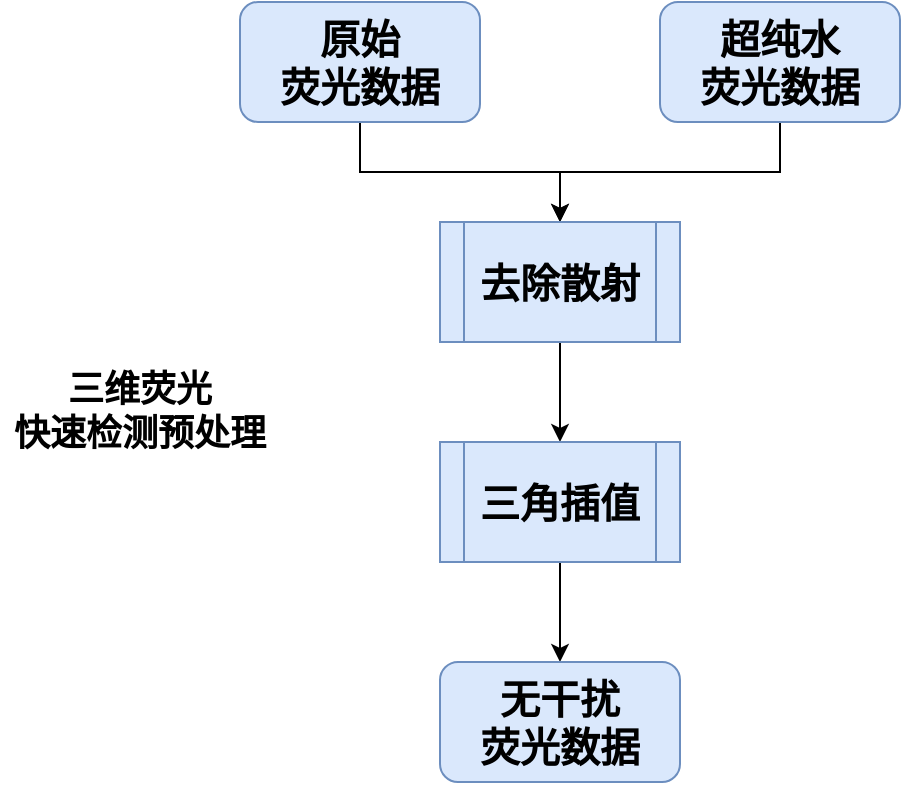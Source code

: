 <mxfile version="14.5.4" type="github">
  <diagram id="1-btSKzoEJkCLD6Q1Yo5" name="Page-1">
    <mxGraphModel dx="868" dy="450" grid="1" gridSize="10" guides="1" tooltips="1" connect="1" arrows="1" fold="1" page="1" pageScale="1" pageWidth="827" pageHeight="1169" math="0" shadow="0">
      <root>
        <mxCell id="0" />
        <mxCell id="1" parent="0" />
        <mxCell id="FXfrInpH9SstkM4S5mW5-1" value="&lt;font style=&quot;font-size: 18px&quot;&gt;&lt;b&gt;三维荧光 &lt;br&gt;快速检测预处理&lt;/b&gt;&lt;/font&gt;" style="text;html=1;strokeColor=none;fillColor=none;align=center;verticalAlign=middle;whiteSpace=wrap;rounded=0;" vertex="1" parent="1">
          <mxGeometry x="240" y="270" width="140" height="50" as="geometry" />
        </mxCell>
        <mxCell id="FXfrInpH9SstkM4S5mW5-7" style="edgeStyle=orthogonalEdgeStyle;rounded=0;orthogonalLoop=1;jettySize=auto;html=1;exitX=0.5;exitY=1;exitDx=0;exitDy=0;" edge="1" parent="1" source="FXfrInpH9SstkM4S5mW5-2" target="FXfrInpH9SstkM4S5mW5-4">
          <mxGeometry relative="1" as="geometry" />
        </mxCell>
        <mxCell id="FXfrInpH9SstkM4S5mW5-2" value="&lt;font style=&quot;font-size: 20px&quot;&gt;&lt;b&gt;原始&lt;br&gt;荧光数据&lt;/b&gt;&lt;/font&gt;" style="rounded=1;whiteSpace=wrap;html=1;fontSize=20;fillColor=#dae8fc;strokeColor=#6c8ebf;" vertex="1" parent="1">
          <mxGeometry x="360" y="90" width="120" height="60" as="geometry" />
        </mxCell>
        <mxCell id="FXfrInpH9SstkM4S5mW5-8" style="edgeStyle=orthogonalEdgeStyle;rounded=0;orthogonalLoop=1;jettySize=auto;html=1;exitX=0.5;exitY=1;exitDx=0;exitDy=0;entryX=0.5;entryY=0;entryDx=0;entryDy=0;" edge="1" parent="1" source="FXfrInpH9SstkM4S5mW5-3" target="FXfrInpH9SstkM4S5mW5-4">
          <mxGeometry relative="1" as="geometry" />
        </mxCell>
        <mxCell id="FXfrInpH9SstkM4S5mW5-3" value="&lt;font style=&quot;font-size: 20px&quot;&gt;&lt;b&gt;超纯水&lt;br&gt;荧光数据&lt;/b&gt;&lt;/font&gt;" style="rounded=1;whiteSpace=wrap;html=1;fontSize=20;fillColor=#dae8fc;strokeColor=#6c8ebf;" vertex="1" parent="1">
          <mxGeometry x="570" y="90" width="120" height="60" as="geometry" />
        </mxCell>
        <mxCell id="FXfrInpH9SstkM4S5mW5-9" style="edgeStyle=orthogonalEdgeStyle;rounded=0;orthogonalLoop=1;jettySize=auto;html=1;exitX=0.5;exitY=1;exitDx=0;exitDy=0;entryX=0.5;entryY=0;entryDx=0;entryDy=0;" edge="1" parent="1" source="FXfrInpH9SstkM4S5mW5-4" target="FXfrInpH9SstkM4S5mW5-5">
          <mxGeometry relative="1" as="geometry" />
        </mxCell>
        <mxCell id="FXfrInpH9SstkM4S5mW5-4" value="&lt;font style=&quot;font-size: 20px&quot;&gt;&lt;b&gt;去除散射&lt;/b&gt;&lt;/font&gt;" style="shape=process;whiteSpace=wrap;html=1;backgroundOutline=1;fillColor=#dae8fc;strokeColor=#6c8ebf;" vertex="1" parent="1">
          <mxGeometry x="460" y="200" width="120" height="60" as="geometry" />
        </mxCell>
        <mxCell id="FXfrInpH9SstkM4S5mW5-10" style="edgeStyle=orthogonalEdgeStyle;rounded=0;orthogonalLoop=1;jettySize=auto;html=1;exitX=0.5;exitY=1;exitDx=0;exitDy=0;entryX=0.5;entryY=0;entryDx=0;entryDy=0;" edge="1" parent="1" source="FXfrInpH9SstkM4S5mW5-5" target="FXfrInpH9SstkM4S5mW5-6">
          <mxGeometry relative="1" as="geometry" />
        </mxCell>
        <mxCell id="FXfrInpH9SstkM4S5mW5-5" value="&lt;span style=&quot;font-size: 20px&quot;&gt;&lt;b&gt;三角插值&lt;/b&gt;&lt;/span&gt;" style="shape=process;whiteSpace=wrap;html=1;backgroundOutline=1;fillColor=#dae8fc;strokeColor=#6c8ebf;" vertex="1" parent="1">
          <mxGeometry x="460" y="310" width="120" height="60" as="geometry" />
        </mxCell>
        <mxCell id="FXfrInpH9SstkM4S5mW5-6" value="&lt;font style=&quot;font-size: 20px&quot;&gt;&lt;b&gt;无干扰&lt;br&gt;荧光数据&lt;/b&gt;&lt;/font&gt;" style="rounded=1;whiteSpace=wrap;html=1;fontSize=20;fillColor=#dae8fc;strokeColor=#6c8ebf;" vertex="1" parent="1">
          <mxGeometry x="460" y="420" width="120" height="60" as="geometry" />
        </mxCell>
      </root>
    </mxGraphModel>
  </diagram>
</mxfile>
